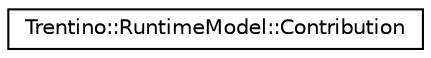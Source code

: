 digraph G
{
  edge [fontname="Helvetica",fontsize="10",labelfontname="Helvetica",labelfontsize="10"];
  node [fontname="Helvetica",fontsize="10",shape=record];
  rankdir="LR";
  Node1 [label="Trentino::RuntimeModel::Contribution",height=0.2,width=0.4,color="black", fillcolor="white", style="filled",URL="$class_trentino_1_1_runtime_model_1_1_contribution.html",tooltip="Represents an SCA contribution at runtime."];
}
